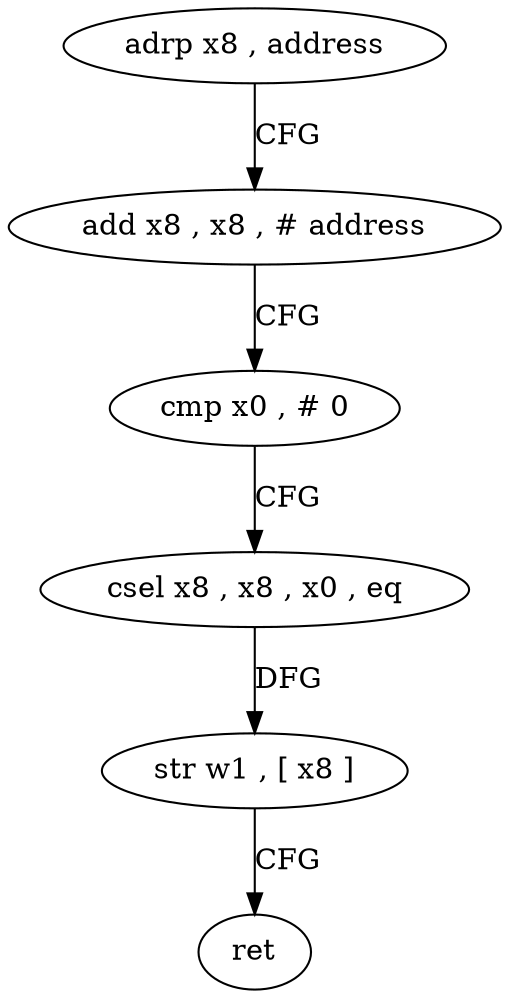 digraph "func" {
"4210468" [label = "adrp x8 , address" ]
"4210472" [label = "add x8 , x8 , # address" ]
"4210476" [label = "cmp x0 , # 0" ]
"4210480" [label = "csel x8 , x8 , x0 , eq" ]
"4210484" [label = "str w1 , [ x8 ]" ]
"4210488" [label = "ret" ]
"4210468" -> "4210472" [ label = "CFG" ]
"4210472" -> "4210476" [ label = "CFG" ]
"4210476" -> "4210480" [ label = "CFG" ]
"4210480" -> "4210484" [ label = "DFG" ]
"4210484" -> "4210488" [ label = "CFG" ]
}
